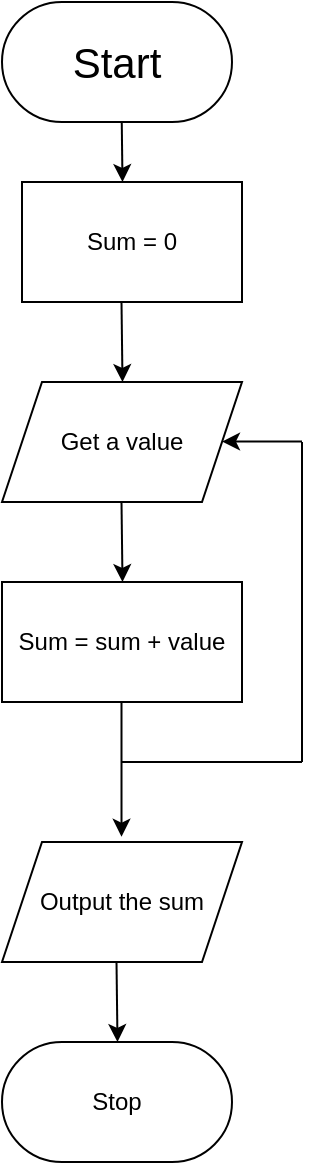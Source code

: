 <mxfile version="24.7.7">
  <diagram name="Page-1" id="8oYAYS-uam-1O6cX-Cod">
    <mxGraphModel dx="1426" dy="2991" grid="1" gridSize="10" guides="1" tooltips="1" connect="1" arrows="1" fold="1" page="1" pageScale="1" pageWidth="850" pageHeight="1100" math="0" shadow="0">
      <root>
        <mxCell id="0" />
        <mxCell id="1" parent="0" />
        <mxCell id="sJxKBHUjor7FhB7Ph3Hv-67" value="Sum = 0" style="rounded=0;whiteSpace=wrap;html=1;" vertex="1" parent="1">
          <mxGeometry x="350" y="-1950" width="110" height="60" as="geometry" />
        </mxCell>
        <mxCell id="sJxKBHUjor7FhB7Ph3Hv-68" value="" style="endArrow=classic;html=1;rounded=0;" edge="1" parent="1">
          <mxGeometry width="50" height="50" relative="1" as="geometry">
            <mxPoint x="399.75" y="-1990" as="sourcePoint" />
            <mxPoint x="400.25" y="-1950" as="targetPoint" />
          </mxGeometry>
        </mxCell>
        <mxCell id="sJxKBHUjor7FhB7Ph3Hv-69" value="Get a value" style="shape=parallelogram;perimeter=parallelogramPerimeter;whiteSpace=wrap;html=1;fixedSize=1;" vertex="1" parent="1">
          <mxGeometry x="340" y="-1850" width="120" height="60" as="geometry" />
        </mxCell>
        <mxCell id="sJxKBHUjor7FhB7Ph3Hv-70" value="" style="endArrow=classic;html=1;rounded=0;" edge="1" parent="1">
          <mxGeometry width="50" height="50" relative="1" as="geometry">
            <mxPoint x="399.75" y="-1890" as="sourcePoint" />
            <mxPoint x="400.25" y="-1850" as="targetPoint" />
          </mxGeometry>
        </mxCell>
        <mxCell id="sJxKBHUjor7FhB7Ph3Hv-71" value="" style="endArrow=classic;html=1;rounded=0;" edge="1" parent="1">
          <mxGeometry width="50" height="50" relative="1" as="geometry">
            <mxPoint x="399.75" y="-1790" as="sourcePoint" />
            <mxPoint x="400.25" y="-1750" as="targetPoint" />
          </mxGeometry>
        </mxCell>
        <mxCell id="sJxKBHUjor7FhB7Ph3Hv-72" value="Sum = sum + value" style="rounded=0;whiteSpace=wrap;html=1;" vertex="1" parent="1">
          <mxGeometry x="340" y="-1750" width="120" height="60" as="geometry" />
        </mxCell>
        <mxCell id="sJxKBHUjor7FhB7Ph3Hv-73" value="Output the sum" style="shape=parallelogram;perimeter=parallelogramPerimeter;whiteSpace=wrap;html=1;fixedSize=1;" vertex="1" parent="1">
          <mxGeometry x="340" y="-1620" width="120" height="60" as="geometry" />
        </mxCell>
        <mxCell id="sJxKBHUjor7FhB7Ph3Hv-74" value="Stop" style="html=1;dashed=0;whiteSpace=wrap;shape=mxgraph.dfd.start" vertex="1" parent="1">
          <mxGeometry x="340" y="-1520" width="115" height="60" as="geometry" />
        </mxCell>
        <mxCell id="sJxKBHUjor7FhB7Ph3Hv-75" value="&lt;font style=&quot;font-size: 21px;&quot;&gt;Start&lt;/font&gt;" style="html=1;dashed=0;whiteSpace=wrap;shape=mxgraph.dfd.start" vertex="1" parent="1">
          <mxGeometry x="340" y="-2040" width="115" height="60" as="geometry" />
        </mxCell>
        <mxCell id="sJxKBHUjor7FhB7Ph3Hv-76" value="" style="endArrow=none;html=1;rounded=0;" edge="1" parent="1">
          <mxGeometry width="50" height="50" relative="1" as="geometry">
            <mxPoint x="490" y="-1820" as="sourcePoint" />
            <mxPoint x="490" y="-1660" as="targetPoint" />
          </mxGeometry>
        </mxCell>
        <mxCell id="sJxKBHUjor7FhB7Ph3Hv-77" value="" style="endArrow=classic;html=1;rounded=0;" edge="1" parent="1">
          <mxGeometry width="50" height="50" relative="1" as="geometry">
            <mxPoint x="490" y="-1820.24" as="sourcePoint" />
            <mxPoint x="450" y="-1820.24" as="targetPoint" />
          </mxGeometry>
        </mxCell>
        <mxCell id="sJxKBHUjor7FhB7Ph3Hv-78" value="" style="endArrow=none;html=1;rounded=0;exitX=1;exitY=0.5;exitDx=0;exitDy=0;" edge="1" parent="1">
          <mxGeometry width="50" height="50" relative="1" as="geometry">
            <mxPoint x="400" y="-1660" as="sourcePoint" />
            <mxPoint x="490" y="-1660" as="targetPoint" />
          </mxGeometry>
        </mxCell>
        <mxCell id="sJxKBHUjor7FhB7Ph3Hv-79" value="" style="endArrow=classic;html=1;rounded=0;entryX=0.498;entryY=-0.044;entryDx=0;entryDy=0;entryPerimeter=0;" edge="1" parent="1" target="sJxKBHUjor7FhB7Ph3Hv-73">
          <mxGeometry width="50" height="50" relative="1" as="geometry">
            <mxPoint x="399.75" y="-1690" as="sourcePoint" />
            <mxPoint x="400.25" y="-1650" as="targetPoint" />
          </mxGeometry>
        </mxCell>
        <mxCell id="sJxKBHUjor7FhB7Ph3Hv-80" value="" style="endArrow=classic;html=1;rounded=0;" edge="1" parent="1">
          <mxGeometry width="50" height="50" relative="1" as="geometry">
            <mxPoint x="397.25" y="-1560" as="sourcePoint" />
            <mxPoint x="397.75" y="-1520" as="targetPoint" />
          </mxGeometry>
        </mxCell>
      </root>
    </mxGraphModel>
  </diagram>
</mxfile>
